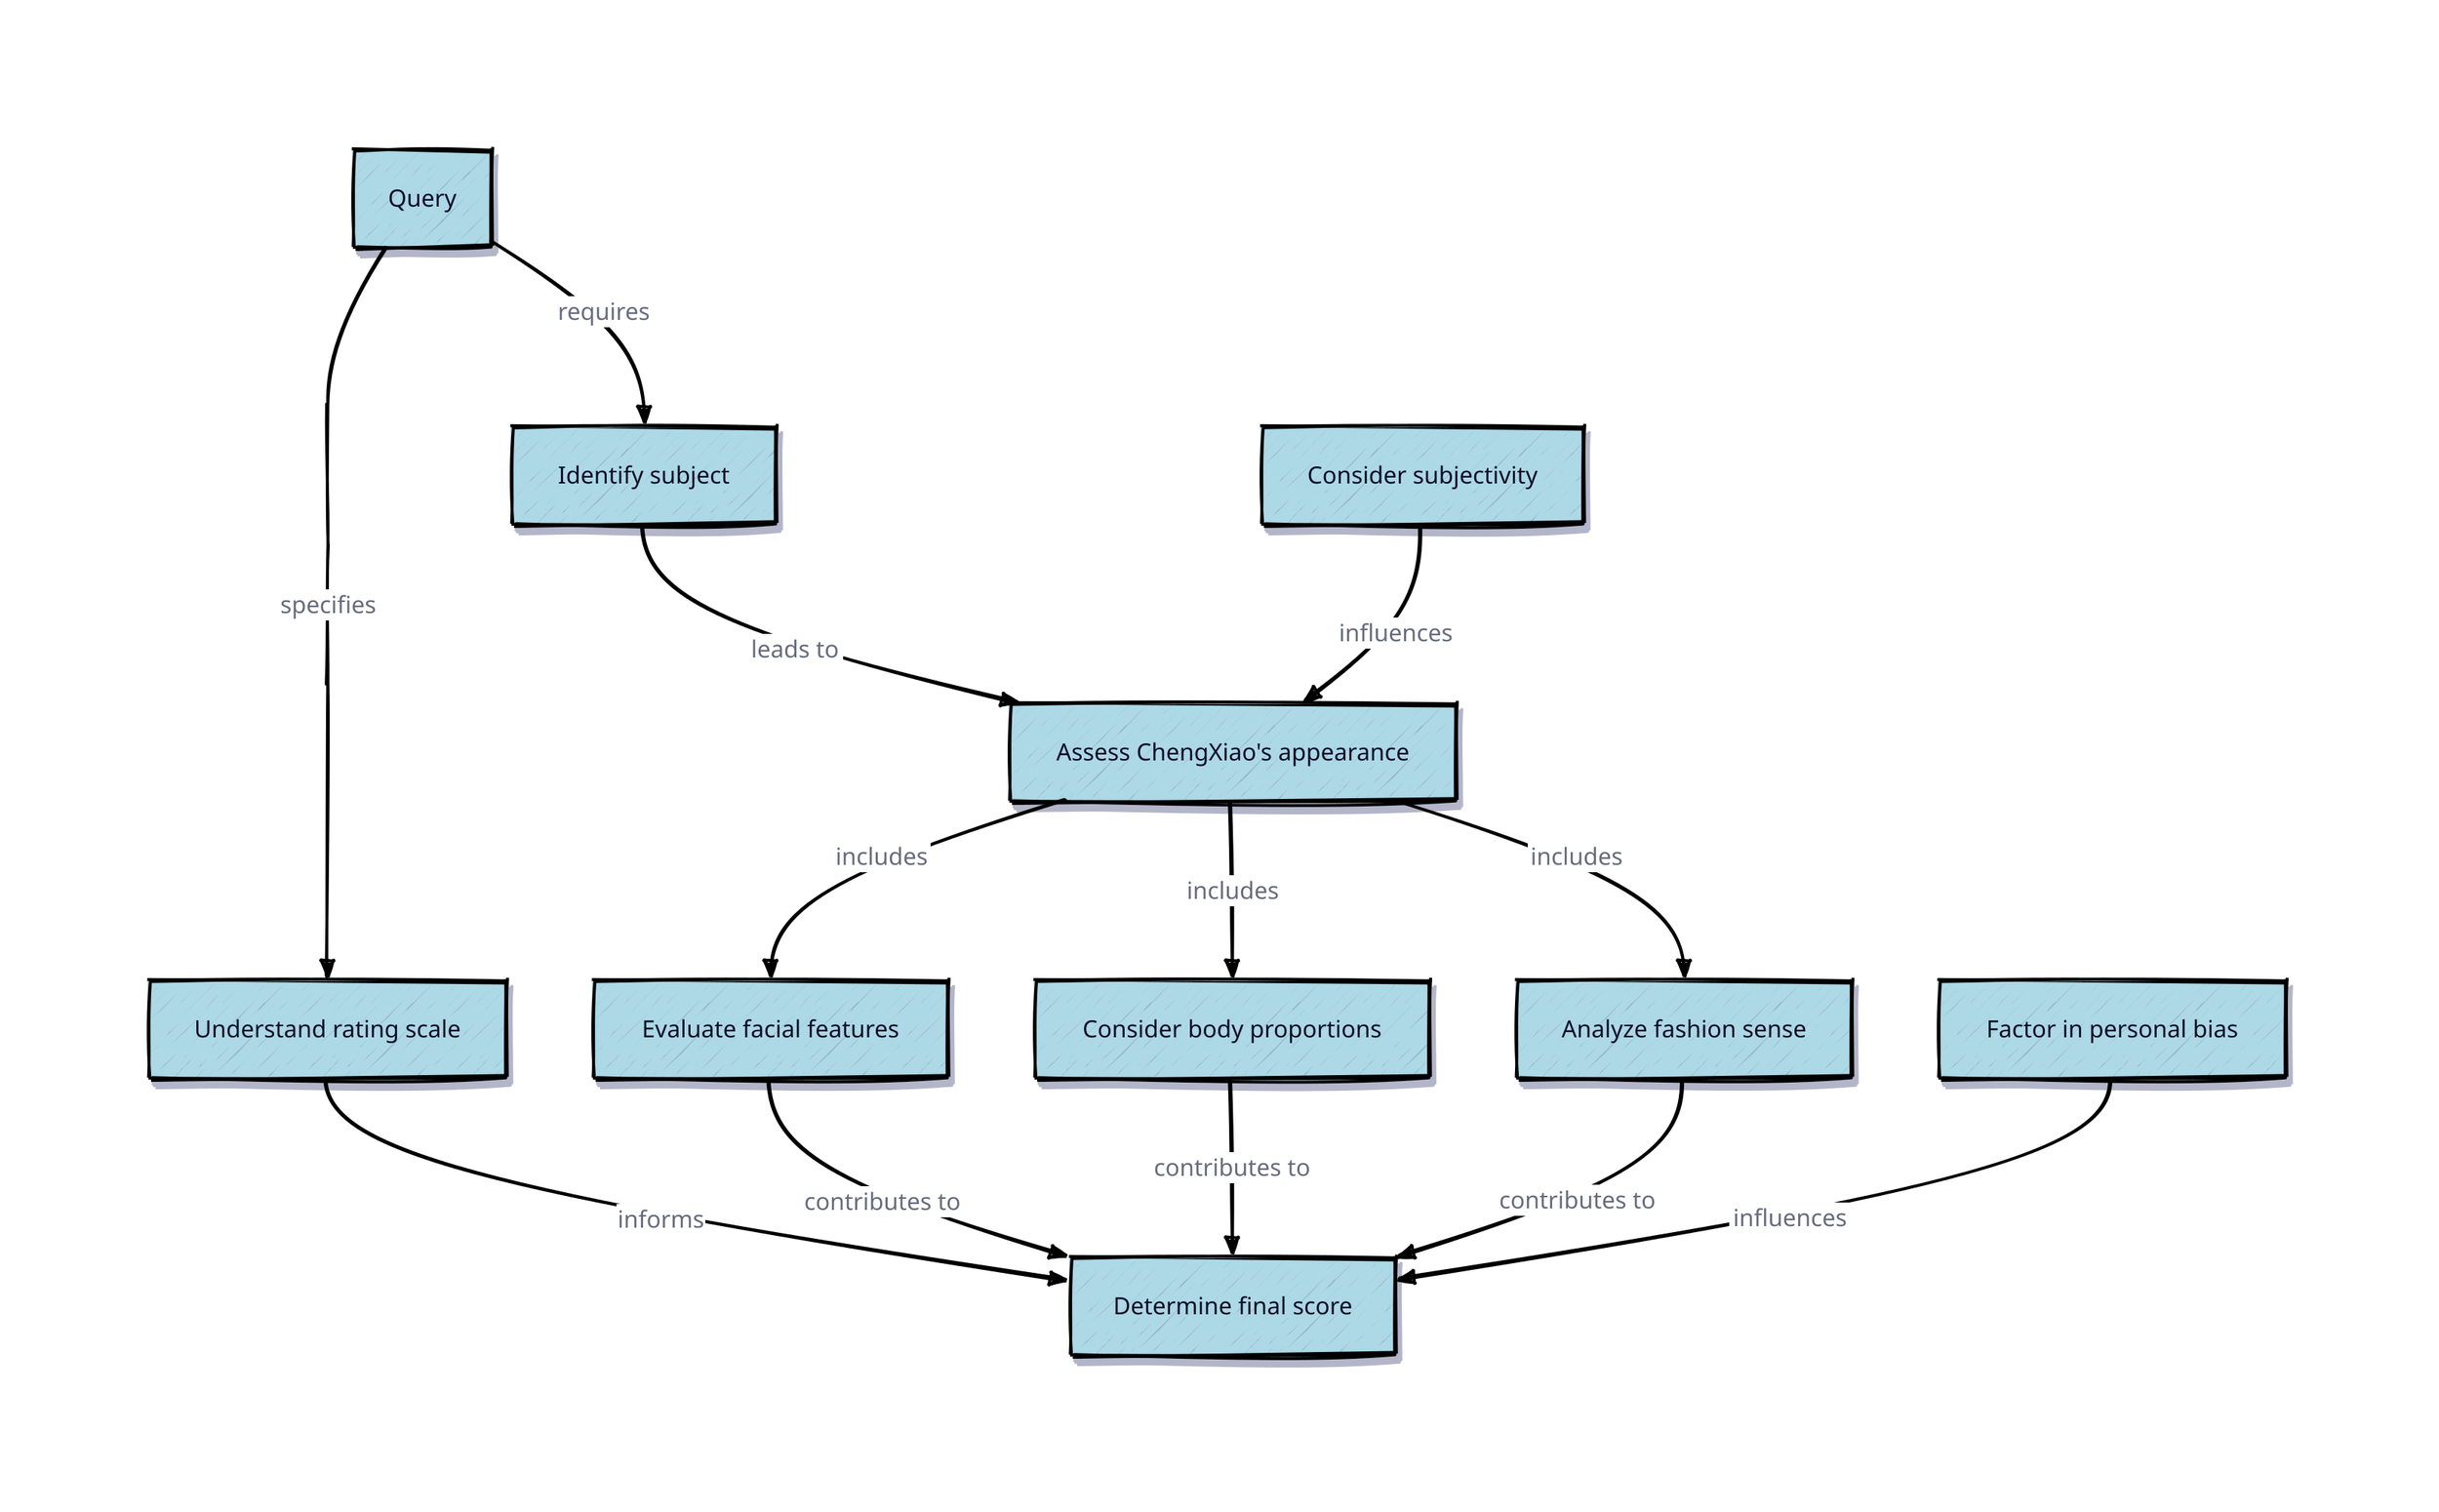 
vars: {
  d2-config: {
    sketch: true
  }
}
classes: {
  process: {
    label: ""
    shape: rectangle
    style: {
      fill: lightblue
      shadow: true
    }
  }
}

Query.class: process
Query.label: "Query"
Query: {
  style: {
    opacity: 1
    stroke: "black"
    stroke-width: 2
    shadow: true
  }
}
Identify_subject.class: process
Identify_subject.label: "Identify subject"
Identify_subject: {
  style: {
    opacity: 1
    stroke: "black"
    stroke-width: 2
    shadow: true
  }
}
Understand_rating_scale.class: process
Understand_rating_scale.label: "Understand rating scale"
Understand_rating_scale: {
  style: {
    opacity: 1
    stroke: "black"
    stroke-width: 2
    shadow: true
  }
}
Consider_subjectivity.class: process
Consider_subjectivity.label: "Consider subjectivity"
Consider_subjectivity: {
  style: {
    opacity: 1
    stroke: "black"
    stroke-width: 2
    shadow: true
  }
}
Assess_ChengXiaos_appearance.class: process
Assess_ChengXiaos_appearance.label: "Assess ChengXiao's appearance"
Assess_ChengXiaos_appearance: {
  style: {
    opacity: 1
    stroke: "black"
    stroke-width: 2
    shadow: true
  }
}
Evaluate_facial_features.class: process
Evaluate_facial_features.label: "Evaluate facial features"
Evaluate_facial_features: {
  style: {
    opacity: 1
    stroke: "black"
    stroke-width: 2
    shadow: true
  }
}
Consider_body_proportions.class: process
Consider_body_proportions.label: "Consider body proportions"
Consider_body_proportions: {
  style: {
    opacity: 1
    stroke: "black"
    stroke-width: 2
    shadow: true
  }
}
Analyze_fashion_sense.class: process
Analyze_fashion_sense.label: "Analyze fashion sense"
Analyze_fashion_sense: {
  style: {
    opacity: 1
    stroke: "black"
    stroke-width: 2
    shadow: true
  }
}
Factor_in_personal_bias.class: process
Factor_in_personal_bias.label: "Factor in personal bias"
Factor_in_personal_bias: {
  style: {
    opacity: 1
    stroke: "black"
    stroke-width: 2
    shadow: true
  }
}
Determine_final_score.class: process
Determine_final_score.label: "Determine final score"
Determine_final_score: {
  style: {
    opacity: 1
    stroke: "black"
    stroke-width: 2
    shadow: true
  }
}
Query -> Identify_subject: {
  label: "requires"
  style.stroke: black
  style.opacity: 1
  style.stroke-width: 2
}
Query -> Understand_rating_scale: {
  label: "specifies"
  style.stroke: black
  style.opacity: 1
  style.stroke-width: 2
}
Identify_subject -> Assess_ChengXiaos_appearance: {
  label: "leads to"
  style.stroke: black
  style.opacity: 1
  style.stroke-width: 2
}
Understand_rating_scale -> Determine_final_score: {
  label: "informs"
  style.stroke: black
  style.opacity: 1
  style.stroke-width: 2
}
Consider_subjectivity -> Assess_ChengXiaos_appearance: {
  label: "influences"
  style.stroke: black
  style.opacity: 1
  style.stroke-width: 2
}
Assess_ChengXiaos_appearance -> Evaluate_facial_features: {
  label: "includes"
  style.stroke: black
  style.opacity: 1
  style.stroke-width: 2
}
Assess_ChengXiaos_appearance -> Consider_body_proportions: {
  label: "includes"
  style.stroke: black
  style.opacity: 1
  style.stroke-width: 2
}
Assess_ChengXiaos_appearance -> Analyze_fashion_sense: {
  label: "includes"
  style.stroke: black
  style.opacity: 1
  style.stroke-width: 2
}
Evaluate_facial_features -> Determine_final_score: {
  label: "contributes to"
  style.stroke: black
  style.opacity: 1
  style.stroke-width: 2
}
Consider_body_proportions -> Determine_final_score: {
  label: "contributes to"
  style.stroke: black
  style.opacity: 1
  style.stroke-width: 2
}
Analyze_fashion_sense -> Determine_final_score: {
  label: "contributes to"
  style.stroke: black
  style.opacity: 1
  style.stroke-width: 2
}
Factor_in_personal_bias -> Determine_final_score: {
  label: "influences"
  style.stroke: black
  style.opacity: 1
  style.stroke-width: 2
}